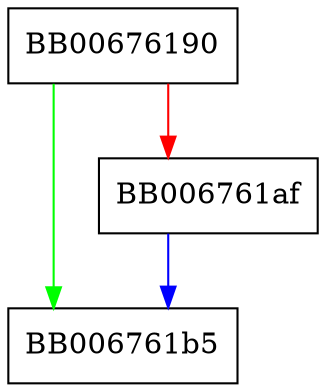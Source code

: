 digraph X509_OBJECT_new {
  node [shape="box"];
  graph [splines=ortho];
  BB00676190 -> BB006761b5 [color="green"];
  BB00676190 -> BB006761af [color="red"];
  BB006761af -> BB006761b5 [color="blue"];
}